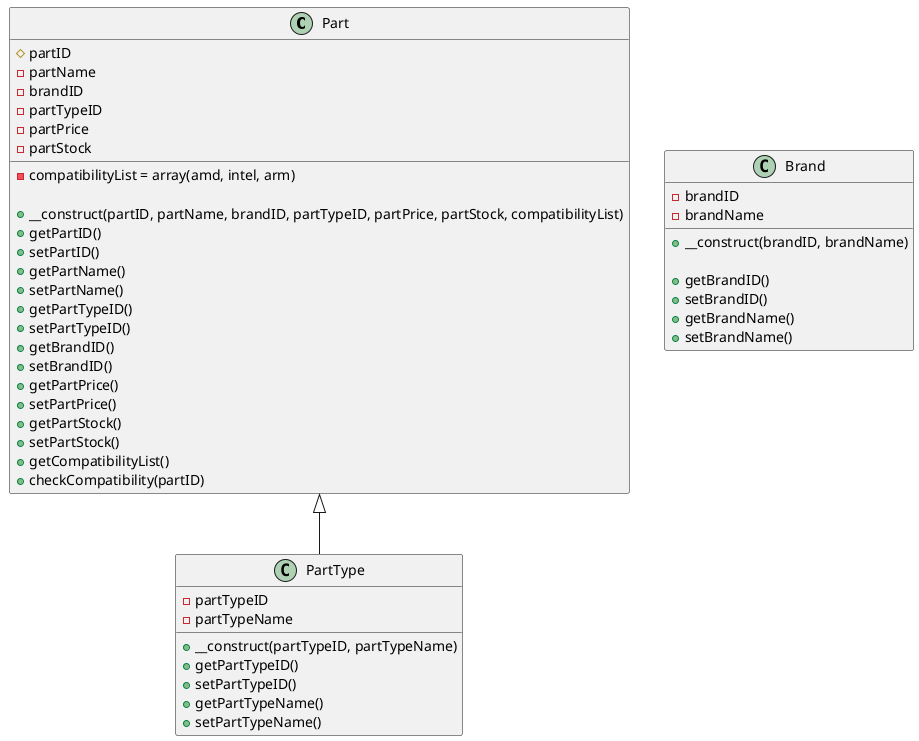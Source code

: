 @startuml
class Part {
    # partID
    - partName
    - brandID
    - partTypeID
    - partPrice
    - partStock
    - compatibilityList = array(amd, intel, arm)

    + __construct(partID, partName, brandID, partTypeID, partPrice, partStock, compatibilityList)
    + getPartID()
    + setPartID()
    + getPartName()
    + setPartName()
    + getPartTypeID()
    + setPartTypeID()
    + getBrandID()
    + setBrandID()
    + getPartPrice()
    + setPartPrice()
    + getPartStock()
    + setPartStock()
    + getCompatibilityList()
    + checkCompatibility(partID)
}

class Brand {
    - brandID
    - brandName

    + __construct(brandID, brandName)

    + getBrandID()
    + setBrandID()
    + getBrandName()
    + setBrandName()
}

class PartType extends Part {
    - partTypeID
    - partTypeName

    + __construct(partTypeID, partTypeName)
    + getPartTypeID()
    + setPartTypeID()
    + getPartTypeName()
    + setPartTypeName()
}
@enduml
